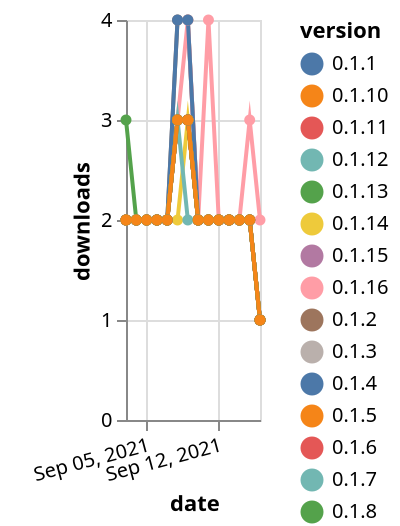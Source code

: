 {"$schema": "https://vega.github.io/schema/vega-lite/v5.json", "description": "A simple bar chart with embedded data.", "data": {"values": [{"date": "2021-09-03", "total": 1989, "delta": 2, "version": "0.1.15"}, {"date": "2021-09-04", "total": 1991, "delta": 2, "version": "0.1.15"}, {"date": "2021-09-05", "total": 1993, "delta": 2, "version": "0.1.15"}, {"date": "2021-09-06", "total": 1995, "delta": 2, "version": "0.1.15"}, {"date": "2021-09-07", "total": 1997, "delta": 2, "version": "0.1.15"}, {"date": "2021-09-08", "total": 2000, "delta": 3, "version": "0.1.15"}, {"date": "2021-09-09", "total": 2003, "delta": 3, "version": "0.1.15"}, {"date": "2021-09-10", "total": 2005, "delta": 2, "version": "0.1.15"}, {"date": "2021-09-11", "total": 2007, "delta": 2, "version": "0.1.15"}, {"date": "2021-09-12", "total": 2009, "delta": 2, "version": "0.1.15"}, {"date": "2021-09-13", "total": 2011, "delta": 2, "version": "0.1.15"}, {"date": "2021-09-14", "total": 2013, "delta": 2, "version": "0.1.15"}, {"date": "2021-09-15", "total": 2015, "delta": 2, "version": "0.1.15"}, {"date": "2021-09-16", "total": 2016, "delta": 1, "version": "0.1.15"}, {"date": "2021-09-03", "total": 3042, "delta": 2, "version": "0.1.3"}, {"date": "2021-09-04", "total": 3044, "delta": 2, "version": "0.1.3"}, {"date": "2021-09-05", "total": 3046, "delta": 2, "version": "0.1.3"}, {"date": "2021-09-06", "total": 3048, "delta": 2, "version": "0.1.3"}, {"date": "2021-09-07", "total": 3050, "delta": 2, "version": "0.1.3"}, {"date": "2021-09-08", "total": 3053, "delta": 3, "version": "0.1.3"}, {"date": "2021-09-09", "total": 3056, "delta": 3, "version": "0.1.3"}, {"date": "2021-09-10", "total": 3058, "delta": 2, "version": "0.1.3"}, {"date": "2021-09-11", "total": 3060, "delta": 2, "version": "0.1.3"}, {"date": "2021-09-12", "total": 3062, "delta": 2, "version": "0.1.3"}, {"date": "2021-09-13", "total": 3064, "delta": 2, "version": "0.1.3"}, {"date": "2021-09-14", "total": 3066, "delta": 2, "version": "0.1.3"}, {"date": "2021-09-15", "total": 3068, "delta": 2, "version": "0.1.3"}, {"date": "2021-09-16", "total": 3069, "delta": 1, "version": "0.1.3"}, {"date": "2021-09-03", "total": 2578, "delta": 2, "version": "0.1.2"}, {"date": "2021-09-04", "total": 2580, "delta": 2, "version": "0.1.2"}, {"date": "2021-09-05", "total": 2582, "delta": 2, "version": "0.1.2"}, {"date": "2021-09-06", "total": 2584, "delta": 2, "version": "0.1.2"}, {"date": "2021-09-07", "total": 2586, "delta": 2, "version": "0.1.2"}, {"date": "2021-09-08", "total": 2590, "delta": 4, "version": "0.1.2"}, {"date": "2021-09-09", "total": 2594, "delta": 4, "version": "0.1.2"}, {"date": "2021-09-10", "total": 2596, "delta": 2, "version": "0.1.2"}, {"date": "2021-09-11", "total": 2598, "delta": 2, "version": "0.1.2"}, {"date": "2021-09-12", "total": 2600, "delta": 2, "version": "0.1.2"}, {"date": "2021-09-13", "total": 2602, "delta": 2, "version": "0.1.2"}, {"date": "2021-09-14", "total": 2604, "delta": 2, "version": "0.1.2"}, {"date": "2021-09-15", "total": 2606, "delta": 2, "version": "0.1.2"}, {"date": "2021-09-16", "total": 2607, "delta": 1, "version": "0.1.2"}, {"date": "2021-09-03", "total": 2257, "delta": 2, "version": "0.1.12"}, {"date": "2021-09-04", "total": 2259, "delta": 2, "version": "0.1.12"}, {"date": "2021-09-05", "total": 2261, "delta": 2, "version": "0.1.12"}, {"date": "2021-09-06", "total": 2263, "delta": 2, "version": "0.1.12"}, {"date": "2021-09-07", "total": 2265, "delta": 2, "version": "0.1.12"}, {"date": "2021-09-08", "total": 2268, "delta": 3, "version": "0.1.12"}, {"date": "2021-09-09", "total": 2271, "delta": 3, "version": "0.1.12"}, {"date": "2021-09-10", "total": 2273, "delta": 2, "version": "0.1.12"}, {"date": "2021-09-11", "total": 2275, "delta": 2, "version": "0.1.12"}, {"date": "2021-09-12", "total": 2277, "delta": 2, "version": "0.1.12"}, {"date": "2021-09-13", "total": 2279, "delta": 2, "version": "0.1.12"}, {"date": "2021-09-14", "total": 2281, "delta": 2, "version": "0.1.12"}, {"date": "2021-09-15", "total": 2283, "delta": 2, "version": "0.1.12"}, {"date": "2021-09-16", "total": 2284, "delta": 1, "version": "0.1.12"}, {"date": "2021-09-03", "total": 2000, "delta": 2, "version": "0.1.16"}, {"date": "2021-09-04", "total": 2002, "delta": 2, "version": "0.1.16"}, {"date": "2021-09-05", "total": 2004, "delta": 2, "version": "0.1.16"}, {"date": "2021-09-06", "total": 2006, "delta": 2, "version": "0.1.16"}, {"date": "2021-09-07", "total": 2008, "delta": 2, "version": "0.1.16"}, {"date": "2021-09-08", "total": 2011, "delta": 3, "version": "0.1.16"}, {"date": "2021-09-09", "total": 2015, "delta": 4, "version": "0.1.16"}, {"date": "2021-09-10", "total": 2017, "delta": 2, "version": "0.1.16"}, {"date": "2021-09-11", "total": 2021, "delta": 4, "version": "0.1.16"}, {"date": "2021-09-12", "total": 2023, "delta": 2, "version": "0.1.16"}, {"date": "2021-09-13", "total": 2025, "delta": 2, "version": "0.1.16"}, {"date": "2021-09-14", "total": 2027, "delta": 2, "version": "0.1.16"}, {"date": "2021-09-15", "total": 2030, "delta": 3, "version": "0.1.16"}, {"date": "2021-09-16", "total": 2032, "delta": 2, "version": "0.1.16"}, {"date": "2021-09-03", "total": 2552, "delta": 2, "version": "0.1.4"}, {"date": "2021-09-04", "total": 2554, "delta": 2, "version": "0.1.4"}, {"date": "2021-09-05", "total": 2556, "delta": 2, "version": "0.1.4"}, {"date": "2021-09-06", "total": 2558, "delta": 2, "version": "0.1.4"}, {"date": "2021-09-07", "total": 2560, "delta": 2, "version": "0.1.4"}, {"date": "2021-09-08", "total": 2564, "delta": 4, "version": "0.1.4"}, {"date": "2021-09-09", "total": 2568, "delta": 4, "version": "0.1.4"}, {"date": "2021-09-10", "total": 2570, "delta": 2, "version": "0.1.4"}, {"date": "2021-09-11", "total": 2572, "delta": 2, "version": "0.1.4"}, {"date": "2021-09-12", "total": 2574, "delta": 2, "version": "0.1.4"}, {"date": "2021-09-13", "total": 2576, "delta": 2, "version": "0.1.4"}, {"date": "2021-09-14", "total": 2578, "delta": 2, "version": "0.1.4"}, {"date": "2021-09-15", "total": 2580, "delta": 2, "version": "0.1.4"}, {"date": "2021-09-16", "total": 2581, "delta": 1, "version": "0.1.4"}, {"date": "2021-09-03", "total": 2238, "delta": 2, "version": "0.1.9"}, {"date": "2021-09-04", "total": 2240, "delta": 2, "version": "0.1.9"}, {"date": "2021-09-05", "total": 2242, "delta": 2, "version": "0.1.9"}, {"date": "2021-09-06", "total": 2244, "delta": 2, "version": "0.1.9"}, {"date": "2021-09-07", "total": 2246, "delta": 2, "version": "0.1.9"}, {"date": "2021-09-08", "total": 2249, "delta": 3, "version": "0.1.9"}, {"date": "2021-09-09", "total": 2252, "delta": 3, "version": "0.1.9"}, {"date": "2021-09-10", "total": 2254, "delta": 2, "version": "0.1.9"}, {"date": "2021-09-11", "total": 2256, "delta": 2, "version": "0.1.9"}, {"date": "2021-09-12", "total": 2258, "delta": 2, "version": "0.1.9"}, {"date": "2021-09-13", "total": 2260, "delta": 2, "version": "0.1.9"}, {"date": "2021-09-14", "total": 2262, "delta": 2, "version": "0.1.9"}, {"date": "2021-09-15", "total": 2264, "delta": 2, "version": "0.1.9"}, {"date": "2021-09-16", "total": 2265, "delta": 1, "version": "0.1.9"}, {"date": "2021-09-03", "total": 1823, "delta": 2, "version": "0.1.14"}, {"date": "2021-09-04", "total": 1825, "delta": 2, "version": "0.1.14"}, {"date": "2021-09-05", "total": 1827, "delta": 2, "version": "0.1.14"}, {"date": "2021-09-06", "total": 1829, "delta": 2, "version": "0.1.14"}, {"date": "2021-09-07", "total": 1831, "delta": 2, "version": "0.1.14"}, {"date": "2021-09-08", "total": 1833, "delta": 2, "version": "0.1.14"}, {"date": "2021-09-09", "total": 1836, "delta": 3, "version": "0.1.14"}, {"date": "2021-09-10", "total": 1838, "delta": 2, "version": "0.1.14"}, {"date": "2021-09-11", "total": 1840, "delta": 2, "version": "0.1.14"}, {"date": "2021-09-12", "total": 1842, "delta": 2, "version": "0.1.14"}, {"date": "2021-09-13", "total": 1844, "delta": 2, "version": "0.1.14"}, {"date": "2021-09-14", "total": 1846, "delta": 2, "version": "0.1.14"}, {"date": "2021-09-15", "total": 1848, "delta": 2, "version": "0.1.14"}, {"date": "2021-09-16", "total": 1849, "delta": 1, "version": "0.1.14"}, {"date": "2021-09-03", "total": 2247, "delta": 3, "version": "0.1.13"}, {"date": "2021-09-04", "total": 2249, "delta": 2, "version": "0.1.13"}, {"date": "2021-09-05", "total": 2251, "delta": 2, "version": "0.1.13"}, {"date": "2021-09-06", "total": 2253, "delta": 2, "version": "0.1.13"}, {"date": "2021-09-07", "total": 2255, "delta": 2, "version": "0.1.13"}, {"date": "2021-09-08", "total": 2258, "delta": 3, "version": "0.1.13"}, {"date": "2021-09-09", "total": 2261, "delta": 3, "version": "0.1.13"}, {"date": "2021-09-10", "total": 2263, "delta": 2, "version": "0.1.13"}, {"date": "2021-09-11", "total": 2265, "delta": 2, "version": "0.1.13"}, {"date": "2021-09-12", "total": 2267, "delta": 2, "version": "0.1.13"}, {"date": "2021-09-13", "total": 2269, "delta": 2, "version": "0.1.13"}, {"date": "2021-09-14", "total": 2271, "delta": 2, "version": "0.1.13"}, {"date": "2021-09-15", "total": 2273, "delta": 2, "version": "0.1.13"}, {"date": "2021-09-16", "total": 2274, "delta": 1, "version": "0.1.13"}, {"date": "2021-09-03", "total": 2297, "delta": 2, "version": "0.1.1"}, {"date": "2021-09-04", "total": 2299, "delta": 2, "version": "0.1.1"}, {"date": "2021-09-05", "total": 2301, "delta": 2, "version": "0.1.1"}, {"date": "2021-09-06", "total": 2303, "delta": 2, "version": "0.1.1"}, {"date": "2021-09-07", "total": 2305, "delta": 2, "version": "0.1.1"}, {"date": "2021-09-08", "total": 2308, "delta": 3, "version": "0.1.1"}, {"date": "2021-09-09", "total": 2311, "delta": 3, "version": "0.1.1"}, {"date": "2021-09-10", "total": 2313, "delta": 2, "version": "0.1.1"}, {"date": "2021-09-11", "total": 2315, "delta": 2, "version": "0.1.1"}, {"date": "2021-09-12", "total": 2317, "delta": 2, "version": "0.1.1"}, {"date": "2021-09-13", "total": 2319, "delta": 2, "version": "0.1.1"}, {"date": "2021-09-14", "total": 2321, "delta": 2, "version": "0.1.1"}, {"date": "2021-09-15", "total": 2323, "delta": 2, "version": "0.1.1"}, {"date": "2021-09-16", "total": 2324, "delta": 1, "version": "0.1.1"}, {"date": "2021-09-03", "total": 2257, "delta": 2, "version": "0.1.11"}, {"date": "2021-09-04", "total": 2259, "delta": 2, "version": "0.1.11"}, {"date": "2021-09-05", "total": 2261, "delta": 2, "version": "0.1.11"}, {"date": "2021-09-06", "total": 2263, "delta": 2, "version": "0.1.11"}, {"date": "2021-09-07", "total": 2265, "delta": 2, "version": "0.1.11"}, {"date": "2021-09-08", "total": 2268, "delta": 3, "version": "0.1.11"}, {"date": "2021-09-09", "total": 2271, "delta": 3, "version": "0.1.11"}, {"date": "2021-09-10", "total": 2273, "delta": 2, "version": "0.1.11"}, {"date": "2021-09-11", "total": 2275, "delta": 2, "version": "0.1.11"}, {"date": "2021-09-12", "total": 2277, "delta": 2, "version": "0.1.11"}, {"date": "2021-09-13", "total": 2279, "delta": 2, "version": "0.1.11"}, {"date": "2021-09-14", "total": 2281, "delta": 2, "version": "0.1.11"}, {"date": "2021-09-15", "total": 2283, "delta": 2, "version": "0.1.11"}, {"date": "2021-09-16", "total": 2284, "delta": 1, "version": "0.1.11"}, {"date": "2021-09-03", "total": 2296, "delta": 2, "version": "0.1.6"}, {"date": "2021-09-04", "total": 2298, "delta": 2, "version": "0.1.6"}, {"date": "2021-09-05", "total": 2300, "delta": 2, "version": "0.1.6"}, {"date": "2021-09-06", "total": 2302, "delta": 2, "version": "0.1.6"}, {"date": "2021-09-07", "total": 2304, "delta": 2, "version": "0.1.6"}, {"date": "2021-09-08", "total": 2307, "delta": 3, "version": "0.1.6"}, {"date": "2021-09-09", "total": 2310, "delta": 3, "version": "0.1.6"}, {"date": "2021-09-10", "total": 2312, "delta": 2, "version": "0.1.6"}, {"date": "2021-09-11", "total": 2314, "delta": 2, "version": "0.1.6"}, {"date": "2021-09-12", "total": 2316, "delta": 2, "version": "0.1.6"}, {"date": "2021-09-13", "total": 2318, "delta": 2, "version": "0.1.6"}, {"date": "2021-09-14", "total": 2320, "delta": 2, "version": "0.1.6"}, {"date": "2021-09-15", "total": 2322, "delta": 2, "version": "0.1.6"}, {"date": "2021-09-16", "total": 2323, "delta": 1, "version": "0.1.6"}, {"date": "2021-09-03", "total": 2196, "delta": 2, "version": "0.1.7"}, {"date": "2021-09-04", "total": 2198, "delta": 2, "version": "0.1.7"}, {"date": "2021-09-05", "total": 2200, "delta": 2, "version": "0.1.7"}, {"date": "2021-09-06", "total": 2202, "delta": 2, "version": "0.1.7"}, {"date": "2021-09-07", "total": 2204, "delta": 2, "version": "0.1.7"}, {"date": "2021-09-08", "total": 2207, "delta": 3, "version": "0.1.7"}, {"date": "2021-09-09", "total": 2209, "delta": 2, "version": "0.1.7"}, {"date": "2021-09-10", "total": 2211, "delta": 2, "version": "0.1.7"}, {"date": "2021-09-11", "total": 2213, "delta": 2, "version": "0.1.7"}, {"date": "2021-09-12", "total": 2215, "delta": 2, "version": "0.1.7"}, {"date": "2021-09-13", "total": 2217, "delta": 2, "version": "0.1.7"}, {"date": "2021-09-14", "total": 2219, "delta": 2, "version": "0.1.7"}, {"date": "2021-09-15", "total": 2221, "delta": 2, "version": "0.1.7"}, {"date": "2021-09-16", "total": 2222, "delta": 1, "version": "0.1.7"}, {"date": "2021-09-03", "total": 2255, "delta": 2, "version": "0.1.10"}, {"date": "2021-09-04", "total": 2257, "delta": 2, "version": "0.1.10"}, {"date": "2021-09-05", "total": 2259, "delta": 2, "version": "0.1.10"}, {"date": "2021-09-06", "total": 2261, "delta": 2, "version": "0.1.10"}, {"date": "2021-09-07", "total": 2263, "delta": 2, "version": "0.1.10"}, {"date": "2021-09-08", "total": 2266, "delta": 3, "version": "0.1.10"}, {"date": "2021-09-09", "total": 2269, "delta": 3, "version": "0.1.10"}, {"date": "2021-09-10", "total": 2271, "delta": 2, "version": "0.1.10"}, {"date": "2021-09-11", "total": 2273, "delta": 2, "version": "0.1.10"}, {"date": "2021-09-12", "total": 2275, "delta": 2, "version": "0.1.10"}, {"date": "2021-09-13", "total": 2277, "delta": 2, "version": "0.1.10"}, {"date": "2021-09-14", "total": 2279, "delta": 2, "version": "0.1.10"}, {"date": "2021-09-15", "total": 2281, "delta": 2, "version": "0.1.10"}, {"date": "2021-09-16", "total": 2282, "delta": 1, "version": "0.1.10"}, {"date": "2021-09-03", "total": 2243, "delta": 2, "version": "0.1.8"}, {"date": "2021-09-04", "total": 2245, "delta": 2, "version": "0.1.8"}, {"date": "2021-09-05", "total": 2247, "delta": 2, "version": "0.1.8"}, {"date": "2021-09-06", "total": 2249, "delta": 2, "version": "0.1.8"}, {"date": "2021-09-07", "total": 2251, "delta": 2, "version": "0.1.8"}, {"date": "2021-09-08", "total": 2254, "delta": 3, "version": "0.1.8"}, {"date": "2021-09-09", "total": 2257, "delta": 3, "version": "0.1.8"}, {"date": "2021-09-10", "total": 2259, "delta": 2, "version": "0.1.8"}, {"date": "2021-09-11", "total": 2261, "delta": 2, "version": "0.1.8"}, {"date": "2021-09-12", "total": 2263, "delta": 2, "version": "0.1.8"}, {"date": "2021-09-13", "total": 2265, "delta": 2, "version": "0.1.8"}, {"date": "2021-09-14", "total": 2267, "delta": 2, "version": "0.1.8"}, {"date": "2021-09-15", "total": 2269, "delta": 2, "version": "0.1.8"}, {"date": "2021-09-16", "total": 2270, "delta": 1, "version": "0.1.8"}, {"date": "2021-09-03", "total": 2277, "delta": 2, "version": "0.1.5"}, {"date": "2021-09-04", "total": 2279, "delta": 2, "version": "0.1.5"}, {"date": "2021-09-05", "total": 2281, "delta": 2, "version": "0.1.5"}, {"date": "2021-09-06", "total": 2283, "delta": 2, "version": "0.1.5"}, {"date": "2021-09-07", "total": 2285, "delta": 2, "version": "0.1.5"}, {"date": "2021-09-08", "total": 2288, "delta": 3, "version": "0.1.5"}, {"date": "2021-09-09", "total": 2291, "delta": 3, "version": "0.1.5"}, {"date": "2021-09-10", "total": 2293, "delta": 2, "version": "0.1.5"}, {"date": "2021-09-11", "total": 2295, "delta": 2, "version": "0.1.5"}, {"date": "2021-09-12", "total": 2297, "delta": 2, "version": "0.1.5"}, {"date": "2021-09-13", "total": 2299, "delta": 2, "version": "0.1.5"}, {"date": "2021-09-14", "total": 2301, "delta": 2, "version": "0.1.5"}, {"date": "2021-09-15", "total": 2303, "delta": 2, "version": "0.1.5"}, {"date": "2021-09-16", "total": 2304, "delta": 1, "version": "0.1.5"}]}, "width": "container", "mark": {"type": "line", "point": {"filled": true}}, "encoding": {"x": {"field": "date", "type": "temporal", "timeUnit": "yearmonthdate", "title": "date", "axis": {"labelAngle": -15}}, "y": {"field": "delta", "type": "quantitative", "title": "downloads"}, "color": {"field": "version", "type": "nominal"}, "tooltip": {"field": "delta"}}}